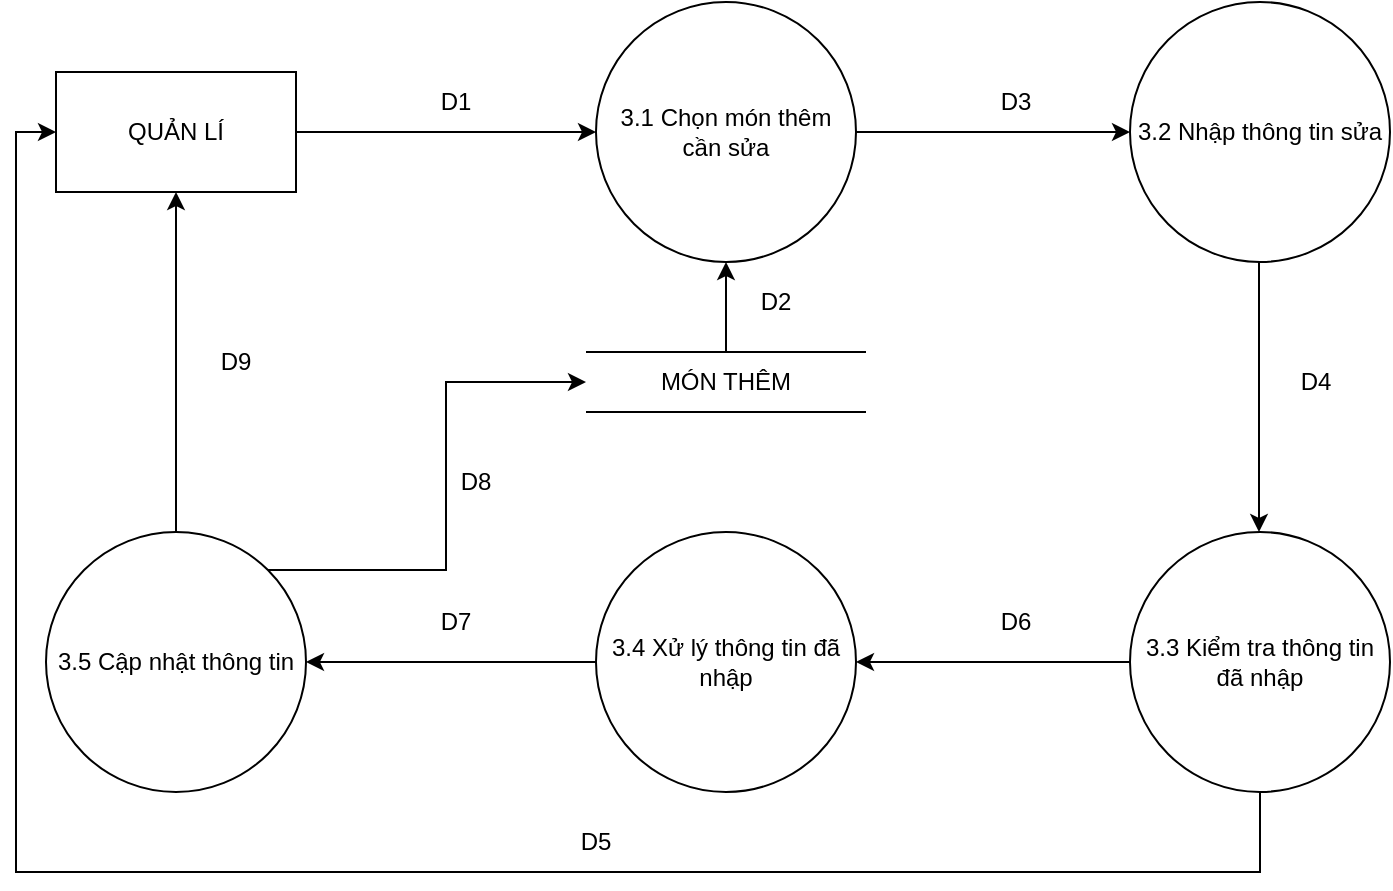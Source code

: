 <mxfile version="17.5.0" type="google"><diagram id="jnnTpoCn2fAd7VAJT98A" name="Page-1"><mxGraphModel grid="1" page="1" gridSize="10" guides="1" tooltips="1" connect="1" arrows="1" fold="1" pageScale="1" pageWidth="827" pageHeight="1169" math="0" shadow="0"><root><mxCell id="0"/><mxCell id="1" parent="0"/><mxCell id="JiRo4RZDGSrcawr19JmC-1" style="edgeStyle=orthogonalEdgeStyle;rounded=0;orthogonalLoop=1;jettySize=auto;html=1;entryX=0;entryY=0.5;entryDx=0;entryDy=0;" edge="1" parent="1" source="JiRo4RZDGSrcawr19JmC-2" target="JiRo4RZDGSrcawr19JmC-4"><mxGeometry relative="1" as="geometry"/></mxCell><mxCell id="JiRo4RZDGSrcawr19JmC-2" value="QUẢN LÍ" style="rounded=0;whiteSpace=wrap;html=1;" vertex="1" parent="1"><mxGeometry x="160" y="130" width="120" height="60" as="geometry"/></mxCell><mxCell id="JiRo4RZDGSrcawr19JmC-3" style="edgeStyle=orthogonalEdgeStyle;rounded=0;orthogonalLoop=1;jettySize=auto;html=1;entryX=0;entryY=0.5;entryDx=0;entryDy=0;" edge="1" parent="1" source="JiRo4RZDGSrcawr19JmC-4" target="JiRo4RZDGSrcawr19JmC-13"><mxGeometry relative="1" as="geometry"/></mxCell><mxCell id="JiRo4RZDGSrcawr19JmC-4" value="3.1 Chọn món thêm cần sửa" style="ellipse;whiteSpace=wrap;html=1;aspect=fixed;" vertex="1" parent="1"><mxGeometry x="430" y="95" width="130" height="130" as="geometry"/></mxCell><mxCell id="JiRo4RZDGSrcawr19JmC-5" value="" style="endArrow=none;html=1;rounded=0;" edge="1" parent="1"><mxGeometry width="50" height="50" relative="1" as="geometry"><mxPoint x="425" y="270" as="sourcePoint"/><mxPoint x="565" y="270" as="targetPoint"/></mxGeometry></mxCell><mxCell id="JiRo4RZDGSrcawr19JmC-6" value="" style="endArrow=none;html=1;rounded=0;" edge="1" parent="1"><mxGeometry width="50" height="50" relative="1" as="geometry"><mxPoint x="425" y="300" as="sourcePoint"/><mxPoint x="565" y="300" as="targetPoint"/></mxGeometry></mxCell><mxCell id="JiRo4RZDGSrcawr19JmC-7" style="edgeStyle=orthogonalEdgeStyle;rounded=0;orthogonalLoop=1;jettySize=auto;html=1;" edge="1" parent="1" source="JiRo4RZDGSrcawr19JmC-8" target="JiRo4RZDGSrcawr19JmC-19"><mxGeometry relative="1" as="geometry"/></mxCell><mxCell id="JiRo4RZDGSrcawr19JmC-8" value="3.4 Xử lý thông tin đã nhập" style="ellipse;whiteSpace=wrap;html=1;aspect=fixed;" vertex="1" parent="1"><mxGeometry x="430" y="360" width="130" height="130" as="geometry"/></mxCell><mxCell id="JiRo4RZDGSrcawr19JmC-9" style="edgeStyle=orthogonalEdgeStyle;rounded=0;orthogonalLoop=1;jettySize=auto;html=1;entryX=0.5;entryY=1;entryDx=0;entryDy=0;" edge="1" parent="1" source="JiRo4RZDGSrcawr19JmC-10" target="JiRo4RZDGSrcawr19JmC-4"><mxGeometry relative="1" as="geometry"/></mxCell><mxCell id="JiRo4RZDGSrcawr19JmC-10" value="MÓN THÊM" style="text;html=1;strokeColor=none;fillColor=none;align=center;verticalAlign=middle;whiteSpace=wrap;rounded=0;" vertex="1" parent="1"><mxGeometry x="425" y="270" width="140" height="30" as="geometry"/></mxCell><mxCell id="JiRo4RZDGSrcawr19JmC-11" value="D1" style="text;html=1;strokeColor=none;fillColor=none;align=center;verticalAlign=middle;whiteSpace=wrap;rounded=0;" vertex="1" parent="1"><mxGeometry x="330" y="130" width="60" height="30" as="geometry"/></mxCell><mxCell id="JiRo4RZDGSrcawr19JmC-12" style="edgeStyle=orthogonalEdgeStyle;rounded=0;orthogonalLoop=1;jettySize=auto;html=1;" edge="1" parent="1"><mxGeometry relative="1" as="geometry"><mxPoint x="761.5" y="225" as="sourcePoint"/><mxPoint x="761.5" y="360" as="targetPoint"/></mxGeometry></mxCell><mxCell id="JiRo4RZDGSrcawr19JmC-13" value="3.2 Nhập thông tin sửa" style="ellipse;whiteSpace=wrap;html=1;aspect=fixed;" vertex="1" parent="1"><mxGeometry x="697" y="95" width="130" height="130" as="geometry"/></mxCell><mxCell id="JiRo4RZDGSrcawr19JmC-14" style="edgeStyle=orthogonalEdgeStyle;rounded=0;orthogonalLoop=1;jettySize=auto;html=1;entryX=1;entryY=0.5;entryDx=0;entryDy=0;" edge="1" parent="1" source="JiRo4RZDGSrcawr19JmC-16" target="JiRo4RZDGSrcawr19JmC-8"><mxGeometry relative="1" as="geometry"/></mxCell><mxCell id="JiRo4RZDGSrcawr19JmC-15" style="edgeStyle=orthogonalEdgeStyle;rounded=0;orthogonalLoop=1;jettySize=auto;html=1;entryX=0;entryY=0.5;entryDx=0;entryDy=0;" edge="1" parent="1" source="JiRo4RZDGSrcawr19JmC-16" target="JiRo4RZDGSrcawr19JmC-2"><mxGeometry relative="1" as="geometry"><Array as="points"><mxPoint x="762" y="530"/><mxPoint x="140" y="530"/><mxPoint x="140" y="160"/></Array></mxGeometry></mxCell><mxCell id="JiRo4RZDGSrcawr19JmC-16" value="3.3 Kiểm tra thông tin đã nhập" style="ellipse;whiteSpace=wrap;html=1;aspect=fixed;" vertex="1" parent="1"><mxGeometry x="697" y="360" width="130" height="130" as="geometry"/></mxCell><mxCell id="JiRo4RZDGSrcawr19JmC-17" style="edgeStyle=orthogonalEdgeStyle;rounded=0;orthogonalLoop=1;jettySize=auto;html=1;entryX=0.5;entryY=1;entryDx=0;entryDy=0;" edge="1" parent="1" source="JiRo4RZDGSrcawr19JmC-19" target="JiRo4RZDGSrcawr19JmC-2"><mxGeometry relative="1" as="geometry"/></mxCell><mxCell id="JiRo4RZDGSrcawr19JmC-18" style="edgeStyle=orthogonalEdgeStyle;rounded=0;orthogonalLoop=1;jettySize=auto;html=1;exitX=1;exitY=0;exitDx=0;exitDy=0;entryX=0;entryY=0.5;entryDx=0;entryDy=0;" edge="1" parent="1" source="JiRo4RZDGSrcawr19JmC-19" target="JiRo4RZDGSrcawr19JmC-10"><mxGeometry relative="1" as="geometry"/></mxCell><mxCell id="JiRo4RZDGSrcawr19JmC-19" value="3.5 Cập nhật thông tin" style="ellipse;whiteSpace=wrap;html=1;aspect=fixed;" vertex="1" parent="1"><mxGeometry x="155" y="360" width="130" height="130" as="geometry"/></mxCell><mxCell id="JiRo4RZDGSrcawr19JmC-20" value="D3" style="text;html=1;strokeColor=none;fillColor=none;align=center;verticalAlign=middle;whiteSpace=wrap;rounded=0;" vertex="1" parent="1"><mxGeometry x="610" y="130" width="60" height="30" as="geometry"/></mxCell><mxCell id="JiRo4RZDGSrcawr19JmC-21" value="D2" style="text;html=1;strokeColor=none;fillColor=none;align=center;verticalAlign=middle;whiteSpace=wrap;rounded=0;" vertex="1" parent="1"><mxGeometry x="490" y="230" width="60" height="30" as="geometry"/></mxCell><mxCell id="JiRo4RZDGSrcawr19JmC-22" value="D8" style="text;html=1;strokeColor=none;fillColor=none;align=center;verticalAlign=middle;whiteSpace=wrap;rounded=0;" vertex="1" parent="1"><mxGeometry x="340" y="320" width="60" height="30" as="geometry"/></mxCell><mxCell id="JiRo4RZDGSrcawr19JmC-23" value="D4" style="text;html=1;strokeColor=none;fillColor=none;align=center;verticalAlign=middle;whiteSpace=wrap;rounded=0;" vertex="1" parent="1"><mxGeometry x="760" y="270" width="60" height="30" as="geometry"/></mxCell><mxCell id="JiRo4RZDGSrcawr19JmC-24" value="D6" style="text;html=1;strokeColor=none;fillColor=none;align=center;verticalAlign=middle;whiteSpace=wrap;rounded=0;" vertex="1" parent="1"><mxGeometry x="610" y="390" width="60" height="30" as="geometry"/></mxCell><mxCell id="JiRo4RZDGSrcawr19JmC-25" value="D7" style="text;html=1;strokeColor=none;fillColor=none;align=center;verticalAlign=middle;whiteSpace=wrap;rounded=0;" vertex="1" parent="1"><mxGeometry x="330" y="390" width="60" height="30" as="geometry"/></mxCell><mxCell id="JiRo4RZDGSrcawr19JmC-26" value="D9" style="text;html=1;strokeColor=none;fillColor=none;align=center;verticalAlign=middle;whiteSpace=wrap;rounded=0;" vertex="1" parent="1"><mxGeometry x="220" y="260" width="60" height="30" as="geometry"/></mxCell><mxCell id="JiRo4RZDGSrcawr19JmC-27" value="D5" style="text;html=1;strokeColor=none;fillColor=none;align=center;verticalAlign=middle;whiteSpace=wrap;rounded=0;" vertex="1" parent="1"><mxGeometry x="400" y="500" width="60" height="30" as="geometry"/></mxCell></root></mxGraphModel></diagram></mxfile>